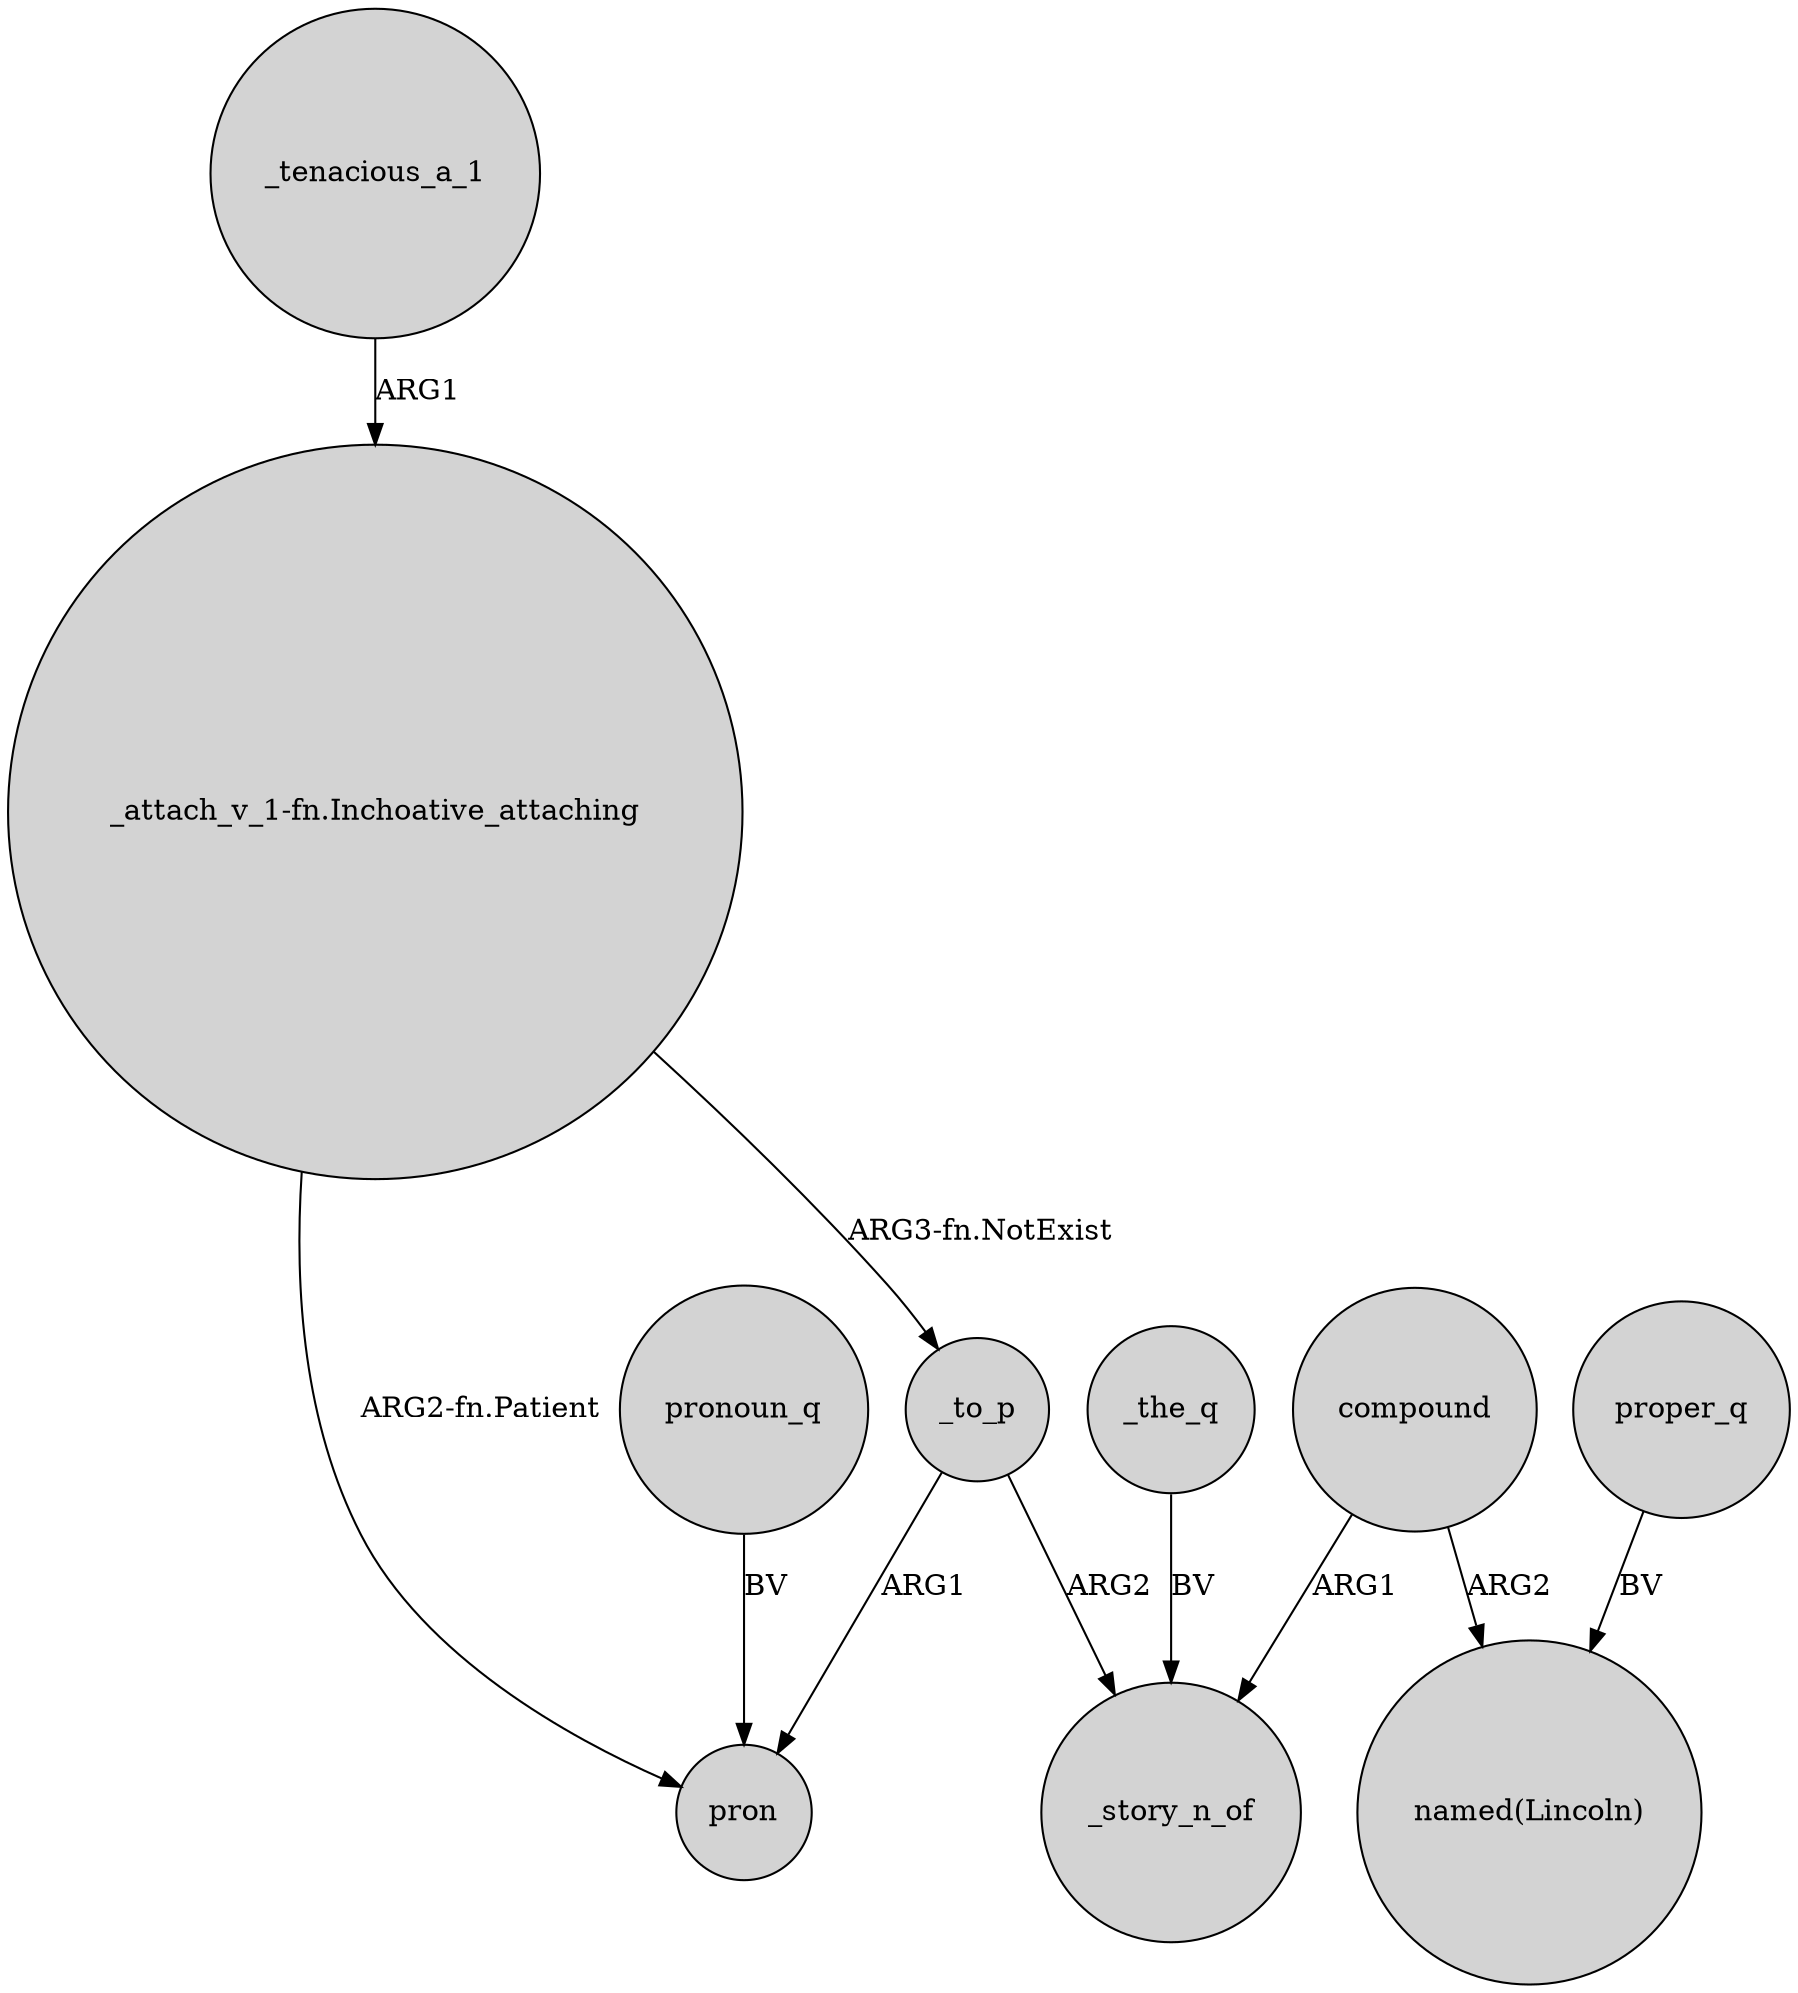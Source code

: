 digraph {
	node [shape=circle style=filled]
	_tenacious_a_1 -> "_attach_v_1-fn.Inchoative_attaching" [label=ARG1]
	compound -> _story_n_of [label=ARG1]
	compound -> "named(Lincoln)" [label=ARG2]
	_the_q -> _story_n_of [label=BV]
	_to_p -> pron [label=ARG1]
	"_attach_v_1-fn.Inchoative_attaching" -> _to_p [label="ARG3-fn.NotExist"]
	"_attach_v_1-fn.Inchoative_attaching" -> pron [label="ARG2-fn.Patient"]
	_to_p -> _story_n_of [label=ARG2]
	proper_q -> "named(Lincoln)" [label=BV]
	pronoun_q -> pron [label=BV]
}
